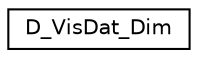 digraph "Graphical Class Hierarchy"
{
 // LATEX_PDF_SIZE
  edge [fontname="Helvetica",fontsize="10",labelfontname="Helvetica",labelfontsize="10"];
  node [fontname="Helvetica",fontsize="10",shape=record];
  rankdir="LR";
  Node0 [label="D_VisDat_Dim",height=0.2,width=0.4,color="black", fillcolor="white", style="filled",URL="$class_d___vis_dat___dim.html",tooltip=" "];
}
